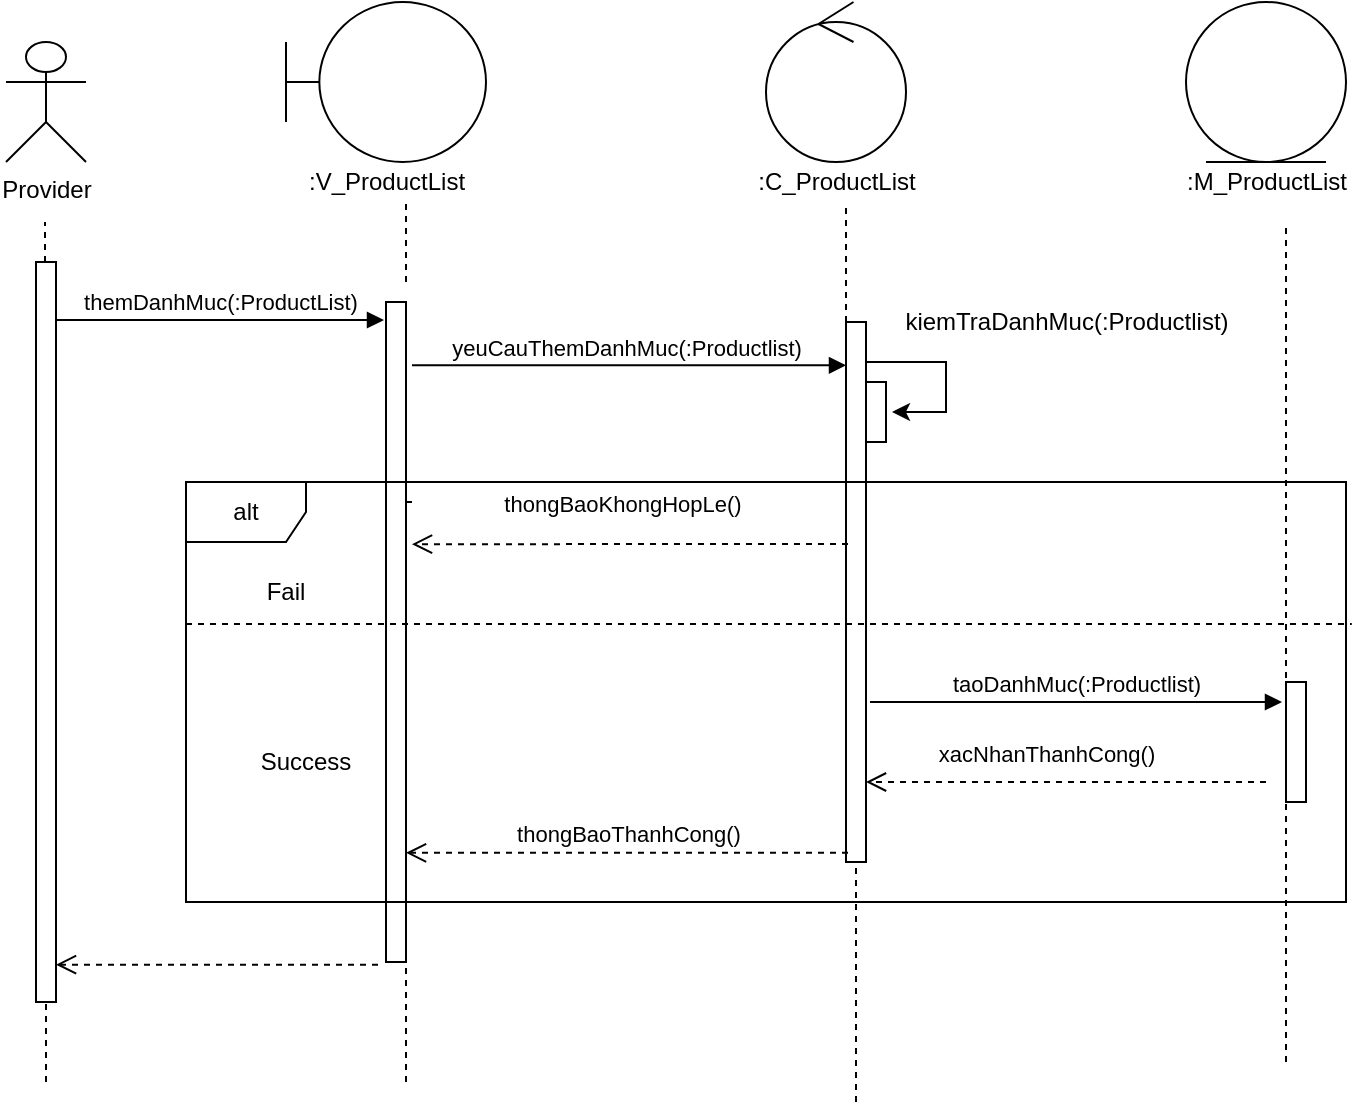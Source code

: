<mxfile version="14.0.1" type="device"><diagram id="fVo-jaXxyMaUYtxzM8br" name="Page-1"><mxGraphModel dx="1198" dy="654" grid="1" gridSize="10" guides="1" tooltips="1" connect="1" arrows="1" fold="1" page="1" pageScale="1" pageWidth="827" pageHeight="1169" math="0" shadow="0"><root><mxCell id="0"/><mxCell id="1" parent="0"/><mxCell id="BT79eQpHgMyilD5FRebC-3" value="&lt;div&gt;Provider&lt;/div&gt;&lt;div&gt;&lt;br&gt;&lt;/div&gt;" style="shape=umlActor;verticalLabelPosition=bottom;verticalAlign=top;html=1;" parent="1" vertex="1"><mxGeometry x="100" y="40" width="40" height="60" as="geometry"/></mxCell><mxCell id="BT79eQpHgMyilD5FRebC-6" value="" style="endArrow=none;dashed=1;html=1;" parent="1" source="BT79eQpHgMyilD5FRebC-16" edge="1"><mxGeometry width="50" height="50" relative="1" as="geometry"><mxPoint x="119.5" y="460" as="sourcePoint"/><mxPoint x="119.5" y="130" as="targetPoint"/></mxGeometry></mxCell><mxCell id="BT79eQpHgMyilD5FRebC-7" value="" style="shape=umlBoundary;whiteSpace=wrap;html=1;" parent="1" vertex="1"><mxGeometry x="240" y="20" width="100" height="80" as="geometry"/></mxCell><mxCell id="BT79eQpHgMyilD5FRebC-8" value="" style="endArrow=none;dashed=1;html=1;" parent="1" edge="1"><mxGeometry width="50" height="50" relative="1" as="geometry"><mxPoint x="300" y="160" as="sourcePoint"/><mxPoint x="300" y="120" as="targetPoint"/></mxGeometry></mxCell><mxCell id="BT79eQpHgMyilD5FRebC-9" value="" style="ellipse;shape=umlControl;whiteSpace=wrap;html=1;" parent="1" vertex="1"><mxGeometry x="480" y="20" width="70" height="80" as="geometry"/></mxCell><mxCell id="BT79eQpHgMyilD5FRebC-10" value=":V_ProductList" style="text;html=1;align=center;verticalAlign=middle;resizable=0;points=[];autosize=1;" parent="1" vertex="1"><mxGeometry x="245" y="100" width="90" height="20" as="geometry"/></mxCell><mxCell id="BT79eQpHgMyilD5FRebC-11" value=":C_ProductList" style="text;html=1;align=center;verticalAlign=middle;resizable=0;points=[];autosize=1;" parent="1" vertex="1"><mxGeometry x="470" y="100" width="90" height="20" as="geometry"/></mxCell><mxCell id="BT79eQpHgMyilD5FRebC-12" value="" style="endArrow=none;dashed=1;html=1;" parent="1" source="BT79eQpHgMyilD5FRebC-28" edge="1"><mxGeometry width="50" height="50" relative="1" as="geometry"><mxPoint x="520" y="450" as="sourcePoint"/><mxPoint x="520" y="120" as="targetPoint"/></mxGeometry></mxCell><mxCell id="BT79eQpHgMyilD5FRebC-13" value="" style="ellipse;shape=umlEntity;whiteSpace=wrap;html=1;" parent="1" vertex="1"><mxGeometry x="690" y="20" width="80" height="80" as="geometry"/></mxCell><mxCell id="BT79eQpHgMyilD5FRebC-14" value=":M_ProductList" style="text;html=1;align=center;verticalAlign=middle;resizable=0;points=[];autosize=1;" parent="1" vertex="1"><mxGeometry x="685" y="100" width="90" height="20" as="geometry"/></mxCell><mxCell id="BT79eQpHgMyilD5FRebC-15" value="" style="endArrow=none;dashed=1;html=1;" parent="1" edge="1"><mxGeometry width="50" height="50" relative="1" as="geometry"><mxPoint x="740" y="550" as="sourcePoint"/><mxPoint x="740" y="130" as="targetPoint"/></mxGeometry></mxCell><mxCell id="BT79eQpHgMyilD5FRebC-16" value="" style="html=1;points=[];perimeter=orthogonalPerimeter;" parent="1" vertex="1"><mxGeometry x="115" y="150" width="10" height="370" as="geometry"/></mxCell><mxCell id="BT79eQpHgMyilD5FRebC-17" value="" style="endArrow=none;dashed=1;html=1;" parent="1" target="BT79eQpHgMyilD5FRebC-16" edge="1"><mxGeometry width="50" height="50" relative="1" as="geometry"><mxPoint x="120" y="560" as="sourcePoint"/><mxPoint x="119.5" y="130" as="targetPoint"/></mxGeometry></mxCell><mxCell id="BT79eQpHgMyilD5FRebC-23" value="" style="endArrow=none;dashed=1;html=1;" parent="1" source="BT79eQpHgMyilD5FRebC-25" edge="1"><mxGeometry width="50" height="50" relative="1" as="geometry"><mxPoint x="300" y="450" as="sourcePoint"/><mxPoint x="305" y="270" as="targetPoint"/></mxGeometry></mxCell><mxCell id="BT79eQpHgMyilD5FRebC-25" value="" style="html=1;points=[];perimeter=orthogonalPerimeter;" parent="1" vertex="1"><mxGeometry x="290" y="170" width="10" height="330" as="geometry"/></mxCell><mxCell id="BT79eQpHgMyilD5FRebC-26" value="" style="endArrow=none;dashed=1;html=1;" parent="1" target="BT79eQpHgMyilD5FRebC-25" edge="1"><mxGeometry width="50" height="50" relative="1" as="geometry"><mxPoint x="300" y="560" as="sourcePoint"/><mxPoint x="300" y="270" as="targetPoint"/></mxGeometry></mxCell><mxCell id="BT79eQpHgMyilD5FRebC-27" value="themDanhMuc(:ProductList)" style="html=1;verticalAlign=bottom;endArrow=block;" parent="1" edge="1"><mxGeometry width="80" relative="1" as="geometry"><mxPoint x="125" y="179" as="sourcePoint"/><mxPoint x="289" y="179" as="targetPoint"/></mxGeometry></mxCell><mxCell id="JYFvTfXDD-URvhy-VxPR-2" style="edgeStyle=orthogonalEdgeStyle;rounded=0;orthogonalLoop=1;jettySize=auto;html=1;" parent="1" source="BT79eQpHgMyilD5FRebC-28" edge="1"><mxGeometry relative="1" as="geometry"><Array as="points"><mxPoint x="570" y="200"/><mxPoint x="570" y="225"/></Array><mxPoint x="543" y="225" as="targetPoint"/></mxGeometry></mxCell><mxCell id="BT79eQpHgMyilD5FRebC-28" value="" style="html=1;points=[];perimeter=orthogonalPerimeter;" parent="1" vertex="1"><mxGeometry x="520" y="180" width="10" height="270" as="geometry"/></mxCell><mxCell id="BT79eQpHgMyilD5FRebC-29" value="" style="endArrow=none;dashed=1;html=1;" parent="1" target="BT79eQpHgMyilD5FRebC-28" edge="1"><mxGeometry width="50" height="50" relative="1" as="geometry"><mxPoint x="525" y="570" as="sourcePoint"/><mxPoint x="520" y="120" as="targetPoint"/></mxGeometry></mxCell><mxCell id="BT79eQpHgMyilD5FRebC-30" value="yeuCauThemDanhMuc(:Productlist)" style="html=1;verticalAlign=bottom;endArrow=block;exitX=1.3;exitY=0.096;exitDx=0;exitDy=0;exitPerimeter=0;" parent="1" source="BT79eQpHgMyilD5FRebC-25" target="BT79eQpHgMyilD5FRebC-28" edge="1"><mxGeometry x="-0.015" width="80" relative="1" as="geometry"><mxPoint x="320" y="330" as="sourcePoint"/><mxPoint x="450" y="300" as="targetPoint"/><mxPoint as="offset"/></mxGeometry></mxCell><mxCell id="BT79eQpHgMyilD5FRebC-31" value="" style="html=1;points=[];perimeter=orthogonalPerimeter;" parent="1" vertex="1"><mxGeometry x="740" y="360" width="10" height="60" as="geometry"/></mxCell><mxCell id="BT79eQpHgMyilD5FRebC-43" value="thongBaoThanhCong()" style="html=1;verticalAlign=bottom;endArrow=open;dashed=1;endSize=8;exitX=0.1;exitY=0.983;exitDx=0;exitDy=0;exitPerimeter=0;" parent="1" source="BT79eQpHgMyilD5FRebC-28" target="BT79eQpHgMyilD5FRebC-25" edge="1"><mxGeometry relative="1" as="geometry"><mxPoint x="516" y="370" as="sourcePoint"/><mxPoint x="370" y="340" as="targetPoint"/></mxGeometry></mxCell><mxCell id="BT79eQpHgMyilD5FRebC-44" value="" style="html=1;verticalAlign=bottom;endArrow=open;dashed=1;endSize=8;exitX=-0.4;exitY=1.004;exitDx=0;exitDy=0;exitPerimeter=0;" parent="1" source="BT79eQpHgMyilD5FRebC-25" target="BT79eQpHgMyilD5FRebC-16" edge="1"><mxGeometry relative="1" as="geometry"><mxPoint x="298" y="600" as="sourcePoint"/><mxPoint x="370" y="340" as="targetPoint"/></mxGeometry></mxCell><mxCell id="RfuM9DsvP2pAFu_wZttO-1" value="taoDanhMuc(:Productlist)" style="html=1;verticalAlign=bottom;endArrow=block;" parent="1" edge="1"><mxGeometry width="80" relative="1" as="geometry"><mxPoint x="532" y="370" as="sourcePoint"/><mxPoint x="738" y="370" as="targetPoint"/></mxGeometry></mxCell><mxCell id="RfuM9DsvP2pAFu_wZttO-2" value="xacNhanThanhCong()" style="html=1;verticalAlign=bottom;endArrow=open;dashed=1;endSize=8;" parent="1" target="BT79eQpHgMyilD5FRebC-28" edge="1"><mxGeometry x="0.104" y="-5" relative="1" as="geometry"><mxPoint x="730" y="410" as="sourcePoint"/><mxPoint x="520" y="450" as="targetPoint"/><mxPoint as="offset"/></mxGeometry></mxCell><mxCell id="RfuM9DsvP2pAFu_wZttO-5" value="alt" style="shape=umlFrame;whiteSpace=wrap;html=1;" parent="1" vertex="1"><mxGeometry x="190" y="260" width="580" height="210" as="geometry"/></mxCell><mxCell id="RfuM9DsvP2pAFu_wZttO-8" value="Success" style="text;html=1;strokeColor=none;fillColor=none;align=center;verticalAlign=middle;whiteSpace=wrap;rounded=0;" parent="1" vertex="1"><mxGeometry x="230" y="390" width="40" height="20" as="geometry"/></mxCell><mxCell id="RfuM9DsvP2pAFu_wZttO-9" value="Fail" style="text;html=1;strokeColor=none;fillColor=none;align=center;verticalAlign=middle;whiteSpace=wrap;rounded=0;" parent="1" vertex="1"><mxGeometry x="220" y="305" width="40" height="20" as="geometry"/></mxCell><mxCell id="JYFvTfXDD-URvhy-VxPR-1" value="" style="html=1;points=[];perimeter=orthogonalPerimeter;" parent="1" vertex="1"><mxGeometry x="530" y="210" width="10" height="30" as="geometry"/></mxCell><mxCell id="JYFvTfXDD-URvhy-VxPR-3" value="kiemTraDanhMuc(:Productlist)" style="text;html=1;align=center;verticalAlign=middle;resizable=0;points=[];autosize=1;" parent="1" vertex="1"><mxGeometry x="540" y="170" width="180" height="20" as="geometry"/></mxCell><mxCell id="JYFvTfXDD-URvhy-VxPR-5" value="thongBaoKhongHopLe()" style="html=1;verticalAlign=bottom;endArrow=open;dashed=1;endSize=8;entryX=1.3;entryY=0.367;entryDx=0;entryDy=0;entryPerimeter=0;exitX=0.1;exitY=0.411;exitDx=0;exitDy=0;exitPerimeter=0;" parent="1" source="BT79eQpHgMyilD5FRebC-28" target="BT79eQpHgMyilD5FRebC-25" edge="1"><mxGeometry x="0.031" y="-11" relative="1" as="geometry"><mxPoint x="518" y="277" as="sourcePoint"/><mxPoint x="370" y="490" as="targetPoint"/><mxPoint as="offset"/></mxGeometry></mxCell><mxCell id="FNEmwPfuQCFWBOAQfASn-9" value="" style="endArrow=none;dashed=1;html=1;entryX=1.005;entryY=0.338;entryDx=0;entryDy=0;entryPerimeter=0;exitX=0;exitY=0.338;exitDx=0;exitDy=0;exitPerimeter=0;" parent="1" source="RfuM9DsvP2pAFu_wZttO-5" target="RfuM9DsvP2pAFu_wZttO-5" edge="1"><mxGeometry width="50" height="50" relative="1" as="geometry"><mxPoint x="390" y="470" as="sourcePoint"/><mxPoint x="440" y="420" as="targetPoint"/></mxGeometry></mxCell></root></mxGraphModel></diagram></mxfile>